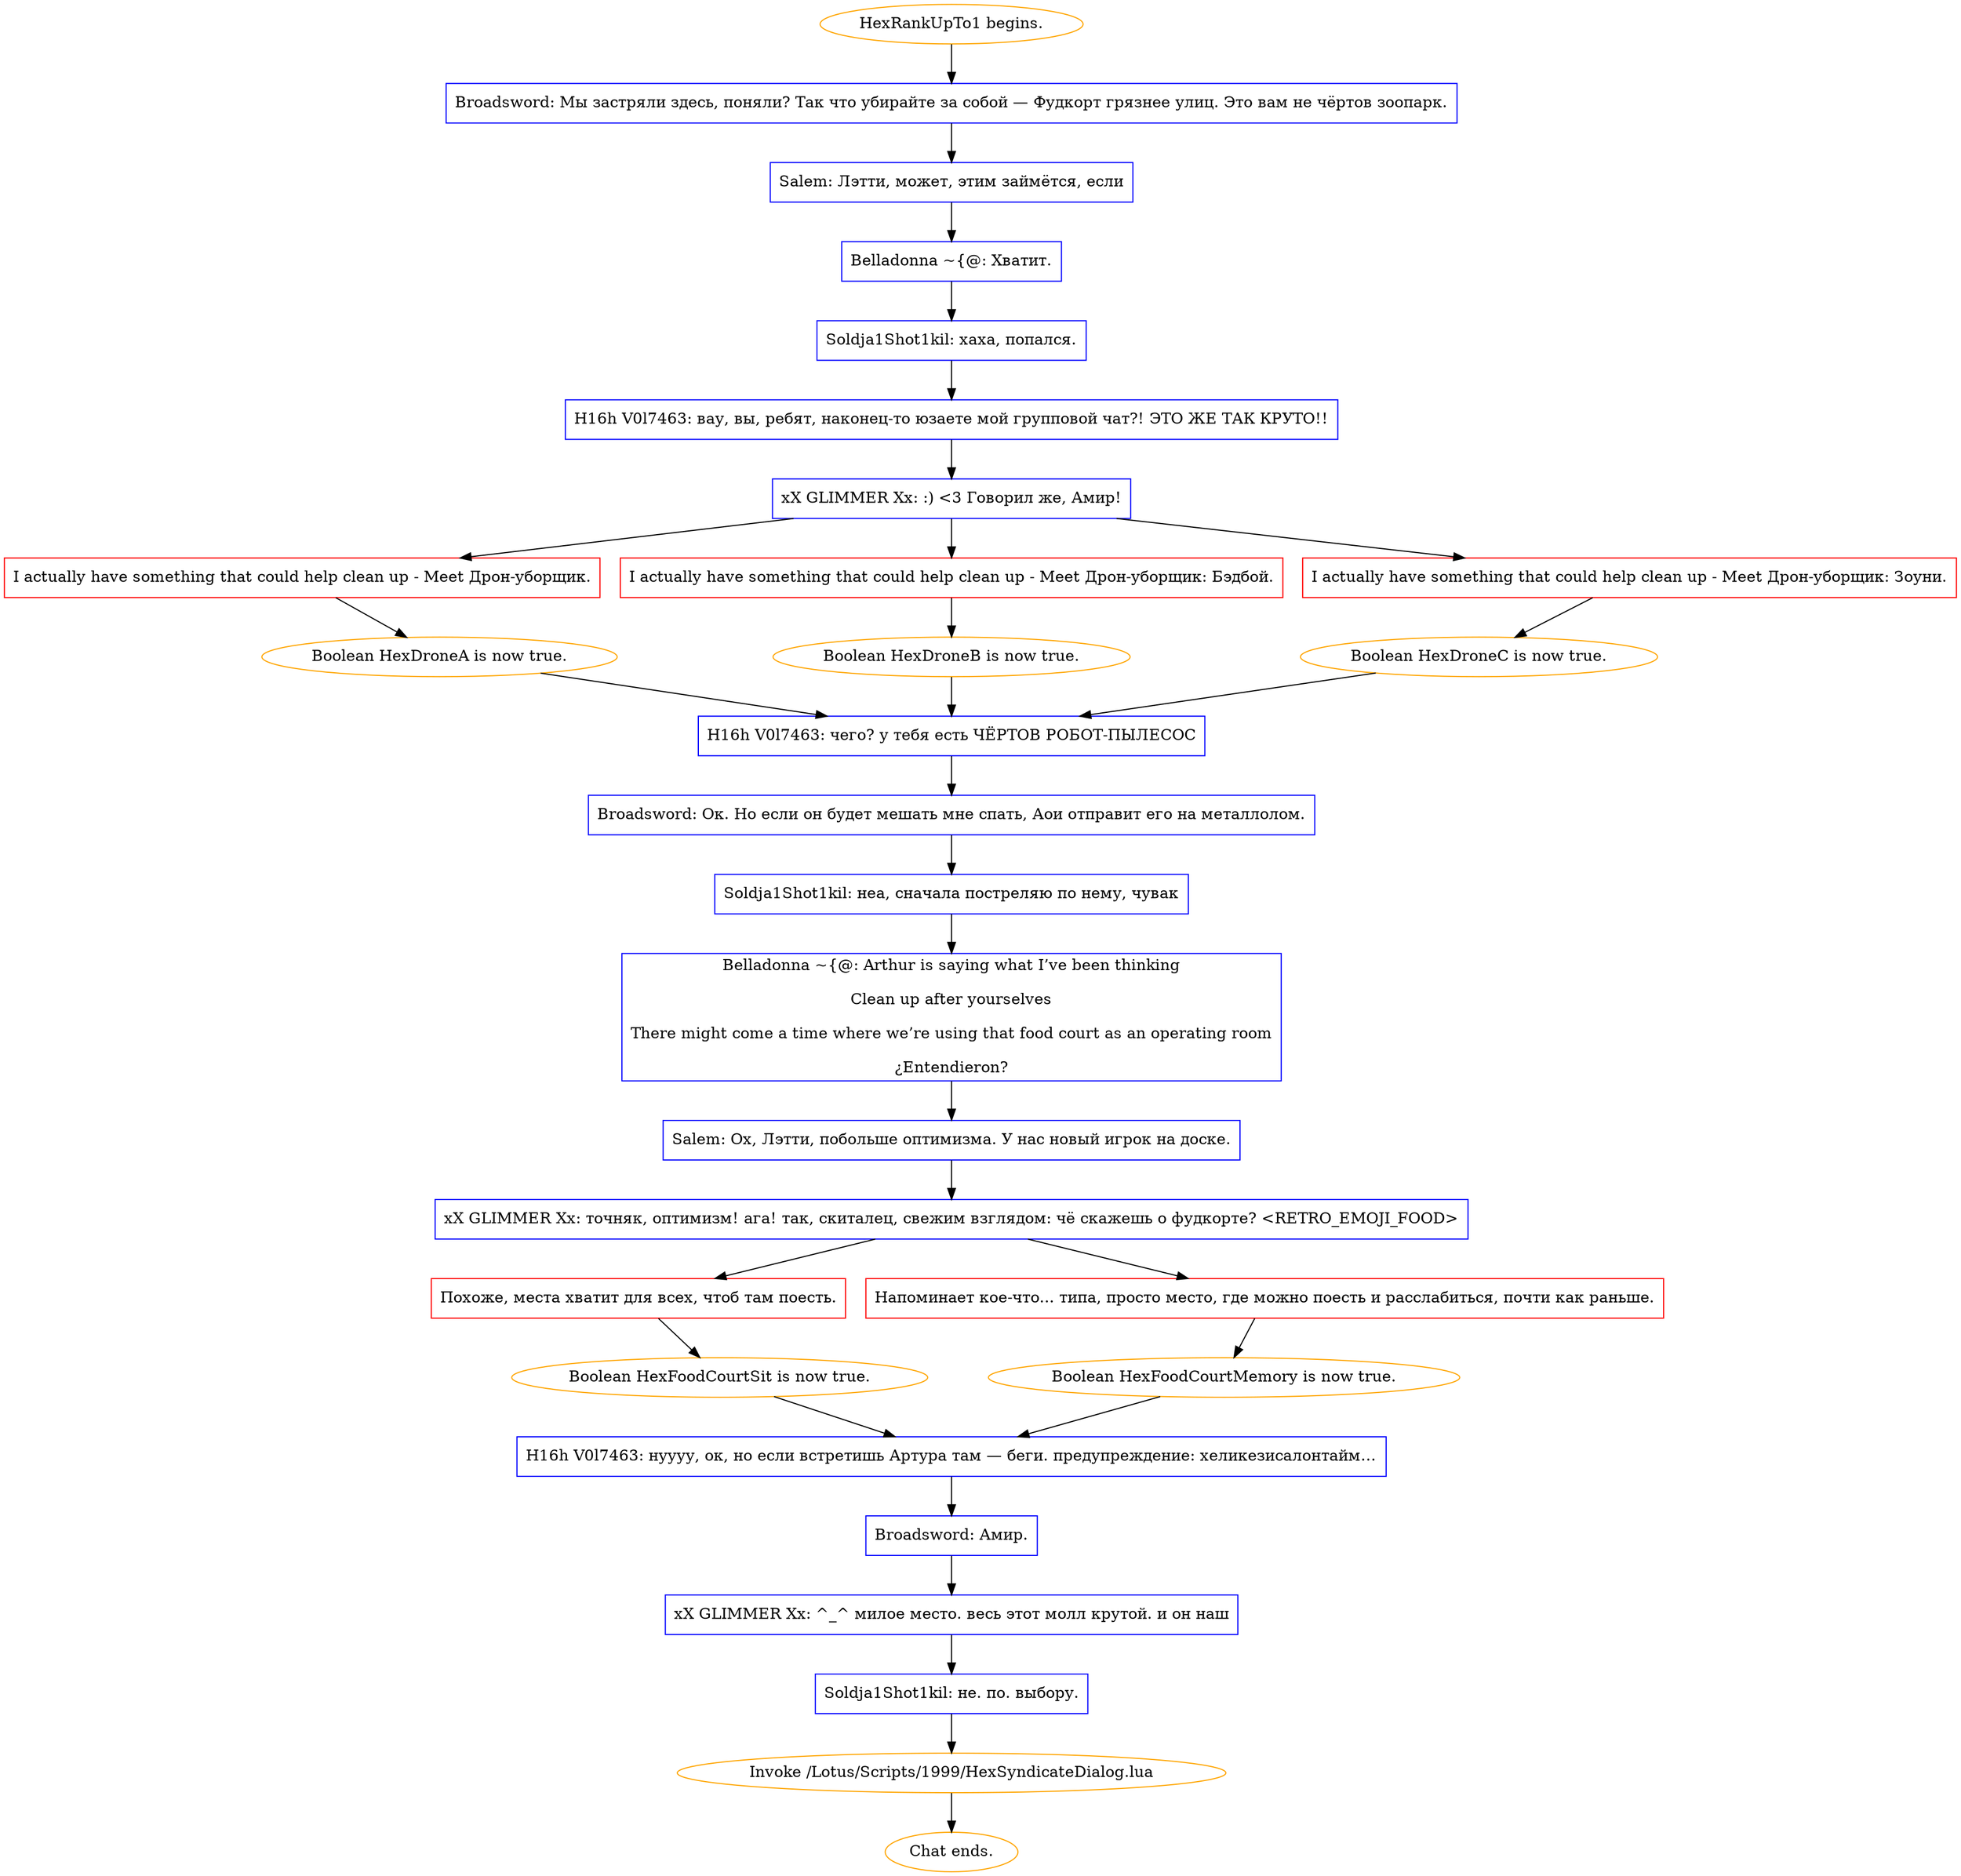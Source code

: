 digraph {
	"HexRankUpTo1 begins." [color=orange];
		"HexRankUpTo1 begins." -> j2629369791;
	j2629369791 [label="Broadsword: Мы застряли здесь, поняли? Так что убирайте за собой — Фудкорт грязнее улиц. Это вам не чёртов зоопарк.",shape=box,color=blue];
		j2629369791 -> j1276512626;
	j1276512626 [label="Salem: Лэтти, может, этим займётся, если",shape=box,color=blue];
		j1276512626 -> j1454460632;
	j1454460632 [label="Belladonna ~{@: Хватит.",shape=box,color=blue];
		j1454460632 -> j4025676959;
	j4025676959 [label="Soldja1Shot1kil: хаха, попался.",shape=box,color=blue];
		j4025676959 -> j3025280469;
	j3025280469 [label="H16h V0l7463: вау, вы, ребят, наконец-то юзаете мой групповой чат?! ЭТО ЖЕ ТАК КРУТО!!",shape=box,color=blue];
		j3025280469 -> j1008082143;
	j1008082143 [label="xX GLIMMER Xx: :) <3 Говорил же, Амир!",shape=box,color=blue];
		j1008082143 -> j1138088948;
		j1008082143 -> j3534589534;
		j1008082143 -> j245966155;
	j1138088948 [label="I actually have something that could help clean up - Meet Дрон-уборщик.",shape=box,color=red];
		j1138088948 -> j1921241026;
	j3534589534 [label="I actually have something that could help clean up - Meet Дрон-уборщик: Бэдбой.",shape=box,color=red];
		j3534589534 -> j165080695;
	j245966155 [label="I actually have something that could help clean up - Meet Дрон-уборщик: Зоуни.",shape=box,color=red];
		j245966155 -> j2218611891;
	j1921241026 [label="Boolean HexDroneA is now true.",color=orange];
		j1921241026 -> j2099523549;
	j165080695 [label="Boolean HexDroneB is now true.",color=orange];
		j165080695 -> j2099523549;
	j2218611891 [label="Boolean HexDroneC is now true.",color=orange];
		j2218611891 -> j2099523549;
	j2099523549 [label="H16h V0l7463: чего? у тебя есть ЧЁРТОВ РОБОТ-ПЫЛЕСОС",shape=box,color=blue];
		j2099523549 -> j3837057480;
	j3837057480 [label="Broadsword: Ок. Но если он будет мешать мне спать, Аои отправит его на металлолом.",shape=box,color=blue];
		j3837057480 -> j2894282070;
	j2894282070 [label="Soldja1Shot1kil: неа, сначала постреляю по нему, чувак",shape=box,color=blue];
		j2894282070 -> j296707412;
	j296707412 [label="Belladonna ~{@: Arthur is saying what I’ve been thinking
Clean up after yourselves
There might come a time where we’re using that food court as an operating room
¿Entendieron?",shape=box,color=blue];
		j296707412 -> j3832683682;
	j3832683682 [label="Salem: Ох, Лэтти, побольше оптимизма. У нас новый игрок на доске.",shape=box,color=blue];
		j3832683682 -> j18508951;
	j18508951 [label="xX GLIMMER Xx: точняк, оптимизм! ага! так, скиталец, свежим взглядом: чё скажешь о фудкорте? <RETRO_EMOJI_FOOD>",shape=box,color=blue];
		j18508951 -> j941957456;
		j18508951 -> j4287737387;
	j941957456 [label="Похоже, места хватит для всех, чтоб там поесть.",shape=box,color=red];
		j941957456 -> j2787938584;
	j4287737387 [label="Напоминает кое-что... типа, просто место, где можно поесть и расслабиться, почти как раньше.",shape=box,color=red];
		j4287737387 -> j4223810116;
	j2787938584 [label="Boolean HexFoodCourtSit is now true.",color=orange];
		j2787938584 -> j2934873758;
	j4223810116 [label="Boolean HexFoodCourtMemory is now true.",color=orange];
		j4223810116 -> j2934873758;
	j2934873758 [label="H16h V0l7463: нуууу, ок, но если встретишь Артура там — беги. предупреждение: хеликезисалонтайм…",shape=box,color=blue];
		j2934873758 -> j976843693;
	j976843693 [label="Broadsword: Амир.",shape=box,color=blue];
		j976843693 -> j1032701133;
	j1032701133 [label="xX GLIMMER Xx: ^_^ милое место. весь этот молл крутой. и он наш",shape=box,color=blue];
		j1032701133 -> j3056715580;
	j3056715580 [label="Soldja1Shot1kil: не. по. выбору.",shape=box,color=blue];
		j3056715580 -> j4049880475;
	j4049880475 [label="Invoke /Lotus/Scripts/1999/HexSyndicateDialog.lua",color=orange];
		j4049880475 -> "Chat ends.";
	"Chat ends." [color=orange];
}